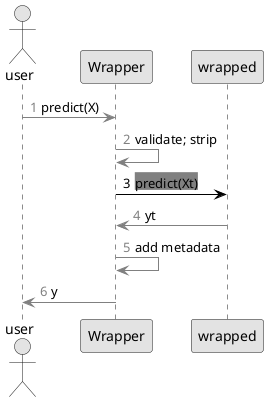 @startuml

skinparam monochrome true
skinparam shadowing false

actor user
participant Wrapper
participant wrapped

autonumber 1 "<font color=grey>"
user -[#grey]> Wrapper: <back:white>predict(X)</back>
autonumber 2 "<font color=grey>"
Wrapper -[#grey]> Wrapper: <back:white>validate; strip</back>
autonumber 3 "<font color=black>"
Wrapper -[#black]> wrapped: <back:grey>predict(Xt)</back>
autonumber 4 "<font color=grey>"
wrapped -[#grey]> Wrapper: <back:white>yt</back>
autonumber 5 "<font color=grey>"
Wrapper -[#grey]> Wrapper: <back:white>add metadata</back>
autonumber 6 "<font color=grey>"
Wrapper -[#grey]> user: <back:white>y</back>

@enduml